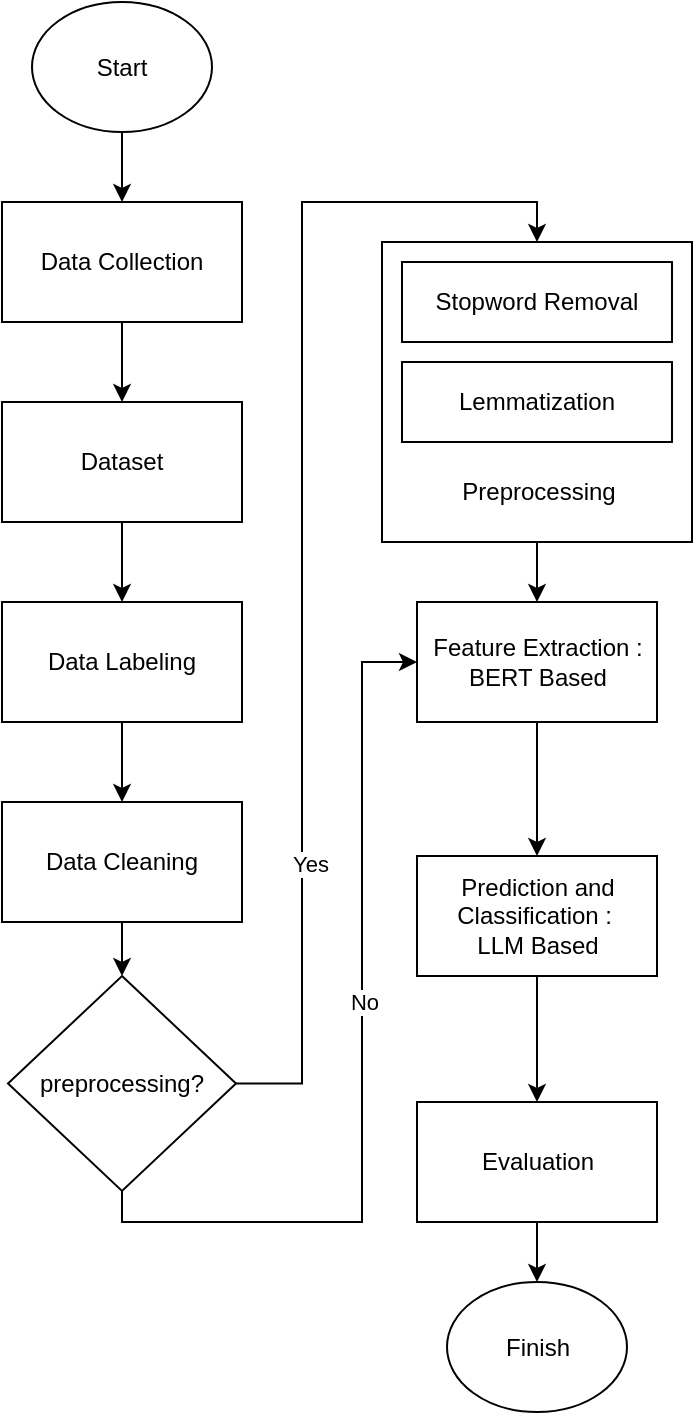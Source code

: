 <mxfile version="26.2.14">
  <diagram name="Halaman-1" id="EO8M5acR98Tv6OP4zz49">
    <mxGraphModel dx="1773" dy="2174" grid="1" gridSize="10" guides="1" tooltips="1" connect="1" arrows="1" fold="1" page="1" pageScale="1" pageWidth="827" pageHeight="1169" math="0" shadow="0">
      <root>
        <mxCell id="0" />
        <mxCell id="1" parent="0" />
        <mxCell id="95U1aUTwDA3ZDBjEYCyH-8" style="edgeStyle=orthogonalEdgeStyle;rounded=0;orthogonalLoop=1;jettySize=auto;html=1;entryX=0.5;entryY=0;entryDx=0;entryDy=0;" edge="1" parent="1" source="5ZPLBMI4b5httvobRTlc-1" target="95U1aUTwDA3ZDBjEYCyH-7">
          <mxGeometry relative="1" as="geometry" />
        </mxCell>
        <mxCell id="5ZPLBMI4b5httvobRTlc-1" value="Start" style="ellipse;whiteSpace=wrap;html=1;" parent="1" vertex="1">
          <mxGeometry x="255" y="-10" width="90" height="65" as="geometry" />
        </mxCell>
        <mxCell id="95U1aUTwDA3ZDBjEYCyH-12" style="edgeStyle=orthogonalEdgeStyle;rounded=0;orthogonalLoop=1;jettySize=auto;html=1;entryX=0.5;entryY=0;entryDx=0;entryDy=0;" edge="1" parent="1" source="5ZPLBMI4b5httvobRTlc-2" target="95U1aUTwDA3ZDBjEYCyH-11">
          <mxGeometry relative="1" as="geometry" />
        </mxCell>
        <mxCell id="5ZPLBMI4b5httvobRTlc-2" value="Dataset" style="rounded=0;whiteSpace=wrap;html=1;" parent="1" vertex="1">
          <mxGeometry x="240" y="190" width="120" height="60" as="geometry" />
        </mxCell>
        <mxCell id="95U1aUTwDA3ZDBjEYCyH-36" style="edgeStyle=orthogonalEdgeStyle;rounded=0;orthogonalLoop=1;jettySize=auto;html=1;entryX=0.5;entryY=0;entryDx=0;entryDy=0;" edge="1" parent="1" source="5ZPLBMI4b5httvobRTlc-4" target="5ZPLBMI4b5httvobRTlc-18">
          <mxGeometry relative="1" as="geometry" />
        </mxCell>
        <mxCell id="5ZPLBMI4b5httvobRTlc-4" value="Feature Extraction :&lt;br&gt;BERT Based" style="rounded=0;whiteSpace=wrap;html=1;" parent="1" vertex="1">
          <mxGeometry x="447.5" y="290" width="120" height="60" as="geometry" />
        </mxCell>
        <mxCell id="95U1aUTwDA3ZDBjEYCyH-37" style="edgeStyle=orthogonalEdgeStyle;rounded=0;orthogonalLoop=1;jettySize=auto;html=1;entryX=0.5;entryY=0;entryDx=0;entryDy=0;" edge="1" parent="1" source="5ZPLBMI4b5httvobRTlc-18" target="5ZPLBMI4b5httvobRTlc-21">
          <mxGeometry relative="1" as="geometry" />
        </mxCell>
        <mxCell id="5ZPLBMI4b5httvobRTlc-18" value="Prediction and Classification&amp;nbsp;&lt;span style=&quot;background-color: initial;&quot;&gt;:&amp;nbsp;&lt;/span&gt;&lt;div&gt;LLM Based&lt;/div&gt;" style="rounded=0;whiteSpace=wrap;html=1;" parent="1" vertex="1">
          <mxGeometry x="447.5" y="417" width="120" height="60" as="geometry" />
        </mxCell>
        <mxCell id="95U1aUTwDA3ZDBjEYCyH-38" style="edgeStyle=orthogonalEdgeStyle;rounded=0;orthogonalLoop=1;jettySize=auto;html=1;entryX=0.5;entryY=0;entryDx=0;entryDy=0;" edge="1" parent="1" source="5ZPLBMI4b5httvobRTlc-21" target="5ZPLBMI4b5httvobRTlc-25">
          <mxGeometry relative="1" as="geometry" />
        </mxCell>
        <mxCell id="5ZPLBMI4b5httvobRTlc-21" value="Evaluation" style="rounded=0;whiteSpace=wrap;html=1;" parent="1" vertex="1">
          <mxGeometry x="447.5" y="540" width="120" height="60" as="geometry" />
        </mxCell>
        <mxCell id="5ZPLBMI4b5httvobRTlc-25" value="Finish" style="ellipse;whiteSpace=wrap;html=1;" parent="1" vertex="1">
          <mxGeometry x="462.5" y="630" width="90" height="65" as="geometry" />
        </mxCell>
        <mxCell id="95U1aUTwDA3ZDBjEYCyH-5" style="edgeStyle=orthogonalEdgeStyle;rounded=0;orthogonalLoop=1;jettySize=auto;html=1;entryX=0;entryY=0.5;entryDx=0;entryDy=0;exitX=0.5;exitY=1;exitDx=0;exitDy=0;" edge="1" parent="1" source="95U1aUTwDA3ZDBjEYCyH-2" target="5ZPLBMI4b5httvobRTlc-4">
          <mxGeometry relative="1" as="geometry">
            <Array as="points">
              <mxPoint x="300" y="600" />
              <mxPoint x="420" y="600" />
              <mxPoint x="420" y="320" />
            </Array>
          </mxGeometry>
        </mxCell>
        <mxCell id="95U1aUTwDA3ZDBjEYCyH-31" value="No" style="edgeLabel;html=1;align=center;verticalAlign=middle;resizable=0;points=[];" vertex="1" connectable="0" parent="95U1aUTwDA3ZDBjEYCyH-5">
          <mxGeometry x="-0.924" relative="1" as="geometry">
            <mxPoint x="119" y="-110" as="offset" />
          </mxGeometry>
        </mxCell>
        <mxCell id="95U1aUTwDA3ZDBjEYCyH-20" style="edgeStyle=orthogonalEdgeStyle;rounded=0;orthogonalLoop=1;jettySize=auto;html=1;entryX=0.5;entryY=0;entryDx=0;entryDy=0;exitX=1;exitY=0.5;exitDx=0;exitDy=0;" edge="1" parent="1" source="95U1aUTwDA3ZDBjEYCyH-2" target="5ZPLBMI4b5httvobRTlc-3">
          <mxGeometry relative="1" as="geometry">
            <Array as="points">
              <mxPoint x="390" y="531" />
              <mxPoint x="390" y="90" />
              <mxPoint x="507" y="90" />
            </Array>
          </mxGeometry>
        </mxCell>
        <mxCell id="95U1aUTwDA3ZDBjEYCyH-21" value="Yes" style="edgeLabel;html=1;align=center;verticalAlign=middle;resizable=0;points=[];" vertex="1" connectable="0" parent="95U1aUTwDA3ZDBjEYCyH-20">
          <mxGeometry x="-0.51" y="-2" relative="1" as="geometry">
            <mxPoint x="2" y="7" as="offset" />
          </mxGeometry>
        </mxCell>
        <mxCell id="95U1aUTwDA3ZDBjEYCyH-2" value="pre&lt;span style=&quot;background-color: transparent; color: light-dark(rgb(0, 0, 0), rgb(255, 255, 255));&quot;&gt;processing?&lt;/span&gt;" style="rhombus;whiteSpace=wrap;html=1;" vertex="1" parent="1">
          <mxGeometry x="243" y="477" width="114" height="107.5" as="geometry" />
        </mxCell>
        <mxCell id="95U1aUTwDA3ZDBjEYCyH-9" style="edgeStyle=orthogonalEdgeStyle;rounded=0;orthogonalLoop=1;jettySize=auto;html=1;entryX=0.5;entryY=0;entryDx=0;entryDy=0;" edge="1" parent="1" source="95U1aUTwDA3ZDBjEYCyH-7" target="5ZPLBMI4b5httvobRTlc-2">
          <mxGeometry relative="1" as="geometry" />
        </mxCell>
        <mxCell id="95U1aUTwDA3ZDBjEYCyH-7" value="Data Collection" style="rounded=0;whiteSpace=wrap;html=1;" vertex="1" parent="1">
          <mxGeometry x="240" y="90" width="120" height="60" as="geometry" />
        </mxCell>
        <mxCell id="95U1aUTwDA3ZDBjEYCyH-27" style="edgeStyle=orthogonalEdgeStyle;rounded=0;orthogonalLoop=1;jettySize=auto;html=1;entryX=0.5;entryY=0;entryDx=0;entryDy=0;" edge="1" parent="1" source="95U1aUTwDA3ZDBjEYCyH-11" target="95U1aUTwDA3ZDBjEYCyH-25">
          <mxGeometry relative="1" as="geometry" />
        </mxCell>
        <mxCell id="95U1aUTwDA3ZDBjEYCyH-11" value="Data Labeling" style="rounded=0;whiteSpace=wrap;html=1;" vertex="1" parent="1">
          <mxGeometry x="240" y="290" width="120" height="60" as="geometry" />
        </mxCell>
        <mxCell id="95U1aUTwDA3ZDBjEYCyH-19" value="" style="group" vertex="1" connectable="0" parent="1">
          <mxGeometry x="430" y="110" width="155" height="150" as="geometry" />
        </mxCell>
        <mxCell id="5ZPLBMI4b5httvobRTlc-3" value="" style="rounded=0;whiteSpace=wrap;html=1;" parent="95U1aUTwDA3ZDBjEYCyH-19" vertex="1">
          <mxGeometry width="155" height="150" as="geometry" />
        </mxCell>
        <mxCell id="95U1aUTwDA3ZDBjEYCyH-15" value="Stopword Removal" style="rounded=0;whiteSpace=wrap;html=1;" vertex="1" parent="95U1aUTwDA3ZDBjEYCyH-19">
          <mxGeometry x="10" y="10" width="135" height="40" as="geometry" />
        </mxCell>
        <mxCell id="95U1aUTwDA3ZDBjEYCyH-16" value="Lemmatization" style="rounded=0;whiteSpace=wrap;html=1;" vertex="1" parent="95U1aUTwDA3ZDBjEYCyH-19">
          <mxGeometry x="10" y="60" width="135" height="40" as="geometry" />
        </mxCell>
        <mxCell id="95U1aUTwDA3ZDBjEYCyH-24" value="&lt;span style=&quot;text-wrap-mode: wrap;&quot;&gt;Pre&lt;/span&gt;&lt;span style=&quot;color: light-dark(rgb(0, 0, 0), rgb(255, 255, 255)); text-wrap-mode: wrap; background-color: transparent;&quot;&gt;processing&lt;/span&gt;" style="text;html=1;align=center;verticalAlign=middle;resizable=0;points=[];autosize=1;strokeColor=none;fillColor=none;" vertex="1" parent="95U1aUTwDA3ZDBjEYCyH-19">
          <mxGeometry x="27.5" y="110" width="100" height="30" as="geometry" />
        </mxCell>
        <mxCell id="95U1aUTwDA3ZDBjEYCyH-28" style="edgeStyle=orthogonalEdgeStyle;rounded=0;orthogonalLoop=1;jettySize=auto;html=1;entryX=0.5;entryY=0;entryDx=0;entryDy=0;" edge="1" parent="1" source="95U1aUTwDA3ZDBjEYCyH-25" target="95U1aUTwDA3ZDBjEYCyH-2">
          <mxGeometry relative="1" as="geometry" />
        </mxCell>
        <mxCell id="95U1aUTwDA3ZDBjEYCyH-25" value="Data Cleaning" style="rounded=0;whiteSpace=wrap;html=1;" vertex="1" parent="1">
          <mxGeometry x="240" y="390" width="120" height="60" as="geometry" />
        </mxCell>
        <mxCell id="95U1aUTwDA3ZDBjEYCyH-35" style="edgeStyle=orthogonalEdgeStyle;rounded=0;orthogonalLoop=1;jettySize=auto;html=1;entryX=0.5;entryY=0;entryDx=0;entryDy=0;" edge="1" parent="1" source="5ZPLBMI4b5httvobRTlc-3" target="5ZPLBMI4b5httvobRTlc-4">
          <mxGeometry relative="1" as="geometry" />
        </mxCell>
      </root>
    </mxGraphModel>
  </diagram>
</mxfile>
